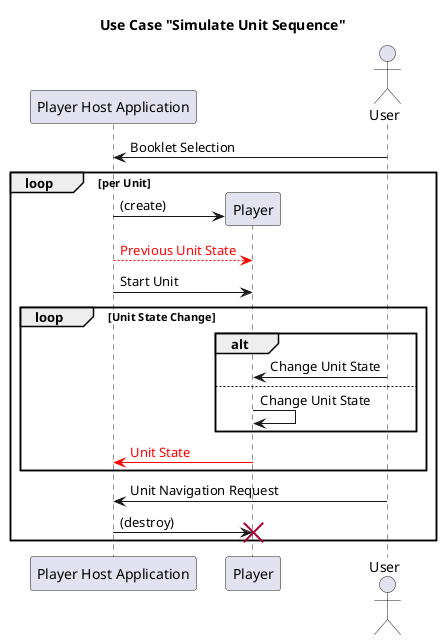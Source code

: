 @startuml
title Use Case "Simulate Unit Sequence"
participant "Player Host Application" as app
actor User order 4
User -> app: Booklet Selection

loop per Unit
    create Player
    app -> Player: (create)
    app --[#red]> Player: <font color=red>Previous Unit State</font>

    app -> Player: Start Unit
    loop Unit State Change
        alt
            User -> Player: Change Unit State
        else
            Player -> Player: Change Unit State
        end
        Player -[#red]> app: <font color=red>Unit State</font>
    end
    User -> app: Unit Navigation Request
    app -> Player: (destroy)
    destroy Player
end

@enduml
